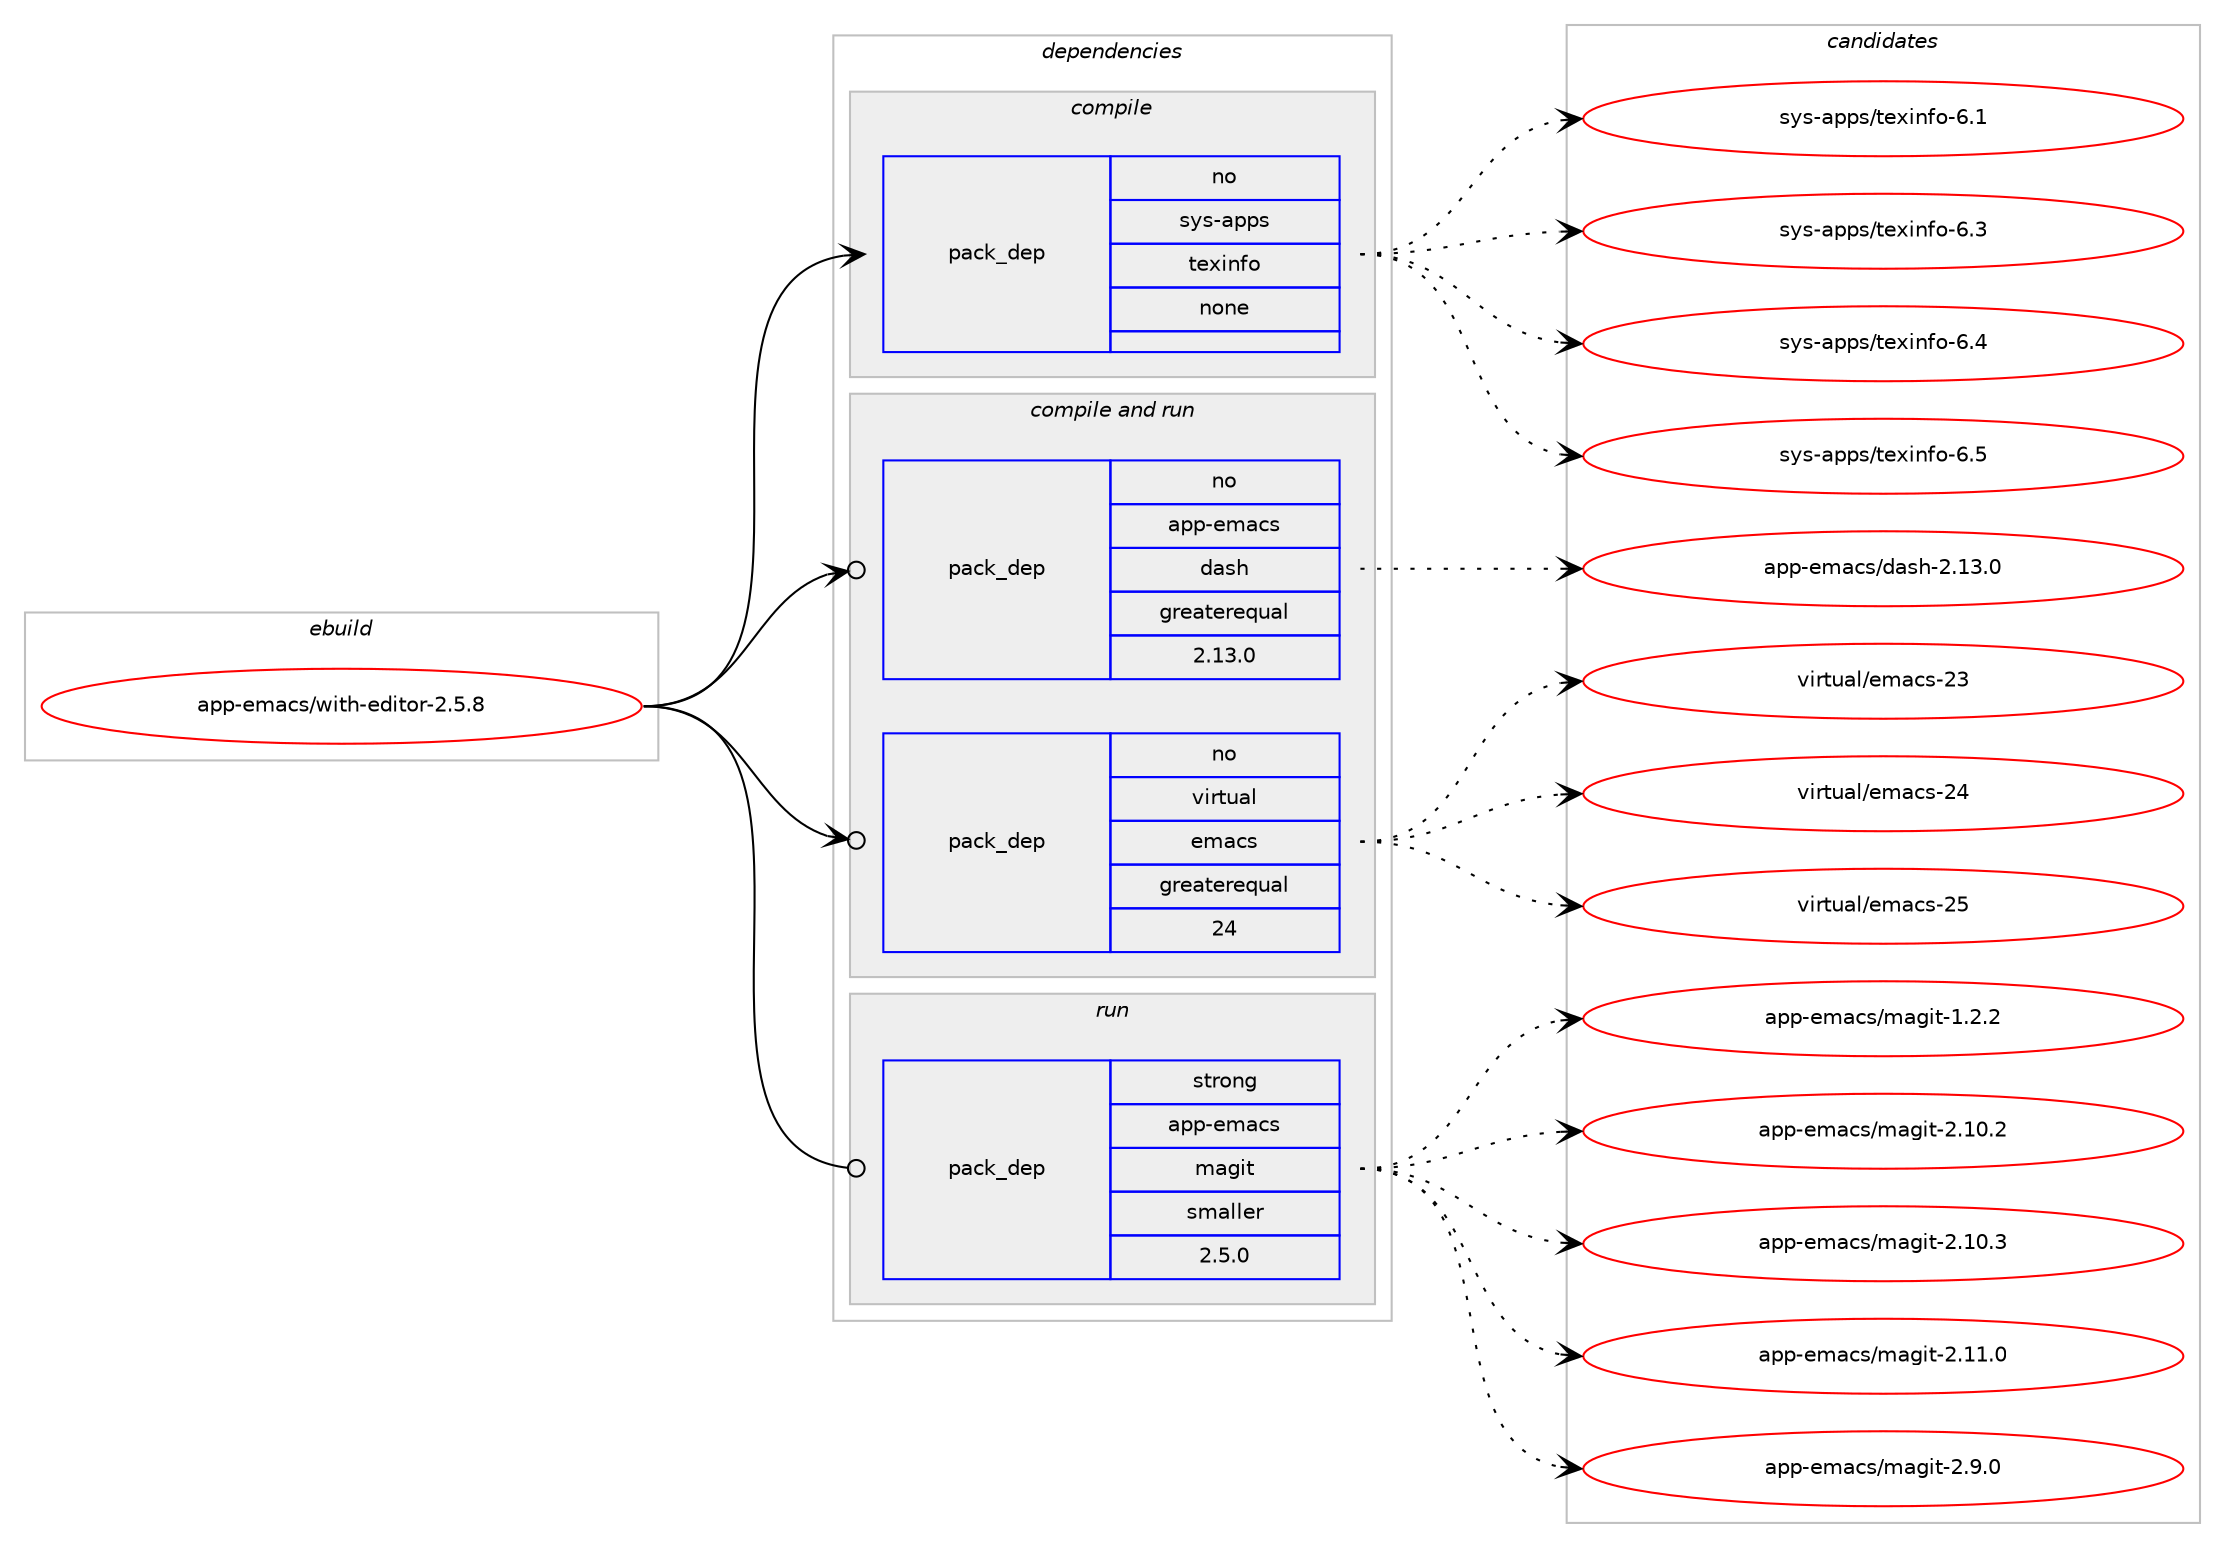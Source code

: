 digraph prolog {

# *************
# Graph options
# *************

newrank=true;
concentrate=true;
compound=true;
graph [rankdir=LR,fontname=Helvetica,fontsize=10,ranksep=1.5];#, ranksep=2.5, nodesep=0.2];
edge  [arrowhead=vee];
node  [fontname=Helvetica,fontsize=10];

# **********
# The ebuild
# **********

subgraph cluster_leftcol {
color=gray;
rank=same;
label=<<i>ebuild</i>>;
id [label="app-emacs/with-editor-2.5.8", color=red, width=4, href="../app-emacs/with-editor-2.5.8.svg"];
}

# ****************
# The dependencies
# ****************

subgraph cluster_midcol {
color=gray;
label=<<i>dependencies</i>>;
subgraph cluster_compile {
fillcolor="#eeeeee";
style=filled;
label=<<i>compile</i>>;
subgraph pack14850 {
dependency20216 [label=<<TABLE BORDER="0" CELLBORDER="1" CELLSPACING="0" CELLPADDING="4" WIDTH="220"><TR><TD ROWSPAN="6" CELLPADDING="30">pack_dep</TD></TR><TR><TD WIDTH="110">no</TD></TR><TR><TD>sys-apps</TD></TR><TR><TD>texinfo</TD></TR><TR><TD>none</TD></TR><TR><TD></TD></TR></TABLE>>, shape=none, color=blue];
}
id:e -> dependency20216:w [weight=20,style="solid",arrowhead="vee"];
}
subgraph cluster_compileandrun {
fillcolor="#eeeeee";
style=filled;
label=<<i>compile and run</i>>;
subgraph pack14851 {
dependency20217 [label=<<TABLE BORDER="0" CELLBORDER="1" CELLSPACING="0" CELLPADDING="4" WIDTH="220"><TR><TD ROWSPAN="6" CELLPADDING="30">pack_dep</TD></TR><TR><TD WIDTH="110">no</TD></TR><TR><TD>app-emacs</TD></TR><TR><TD>dash</TD></TR><TR><TD>greaterequal</TD></TR><TR><TD>2.13.0</TD></TR></TABLE>>, shape=none, color=blue];
}
id:e -> dependency20217:w [weight=20,style="solid",arrowhead="odotvee"];
subgraph pack14852 {
dependency20218 [label=<<TABLE BORDER="0" CELLBORDER="1" CELLSPACING="0" CELLPADDING="4" WIDTH="220"><TR><TD ROWSPAN="6" CELLPADDING="30">pack_dep</TD></TR><TR><TD WIDTH="110">no</TD></TR><TR><TD>virtual</TD></TR><TR><TD>emacs</TD></TR><TR><TD>greaterequal</TD></TR><TR><TD>24</TD></TR></TABLE>>, shape=none, color=blue];
}
id:e -> dependency20218:w [weight=20,style="solid",arrowhead="odotvee"];
}
subgraph cluster_run {
fillcolor="#eeeeee";
style=filled;
label=<<i>run</i>>;
subgraph pack14853 {
dependency20219 [label=<<TABLE BORDER="0" CELLBORDER="1" CELLSPACING="0" CELLPADDING="4" WIDTH="220"><TR><TD ROWSPAN="6" CELLPADDING="30">pack_dep</TD></TR><TR><TD WIDTH="110">strong</TD></TR><TR><TD>app-emacs</TD></TR><TR><TD>magit</TD></TR><TR><TD>smaller</TD></TR><TR><TD>2.5.0</TD></TR></TABLE>>, shape=none, color=blue];
}
id:e -> dependency20219:w [weight=20,style="solid",arrowhead="odot"];
}
}

# **************
# The candidates
# **************

subgraph cluster_choices {
rank=same;
color=gray;
label=<<i>candidates</i>>;

subgraph choice14850 {
color=black;
nodesep=1;
choice11512111545971121121154711610112010511010211145544649 [label="sys-apps/texinfo-6.1", color=red, width=4,href="../sys-apps/texinfo-6.1.svg"];
choice11512111545971121121154711610112010511010211145544651 [label="sys-apps/texinfo-6.3", color=red, width=4,href="../sys-apps/texinfo-6.3.svg"];
choice11512111545971121121154711610112010511010211145544652 [label="sys-apps/texinfo-6.4", color=red, width=4,href="../sys-apps/texinfo-6.4.svg"];
choice11512111545971121121154711610112010511010211145544653 [label="sys-apps/texinfo-6.5", color=red, width=4,href="../sys-apps/texinfo-6.5.svg"];
dependency20216:e -> choice11512111545971121121154711610112010511010211145544649:w [style=dotted,weight="100"];
dependency20216:e -> choice11512111545971121121154711610112010511010211145544651:w [style=dotted,weight="100"];
dependency20216:e -> choice11512111545971121121154711610112010511010211145544652:w [style=dotted,weight="100"];
dependency20216:e -> choice11512111545971121121154711610112010511010211145544653:w [style=dotted,weight="100"];
}
subgraph choice14851 {
color=black;
nodesep=1;
choice97112112451011099799115471009711510445504649514648 [label="app-emacs/dash-2.13.0", color=red, width=4,href="../app-emacs/dash-2.13.0.svg"];
dependency20217:e -> choice97112112451011099799115471009711510445504649514648:w [style=dotted,weight="100"];
}
subgraph choice14852 {
color=black;
nodesep=1;
choice11810511411611797108471011099799115455051 [label="virtual/emacs-23", color=red, width=4,href="../virtual/emacs-23.svg"];
choice11810511411611797108471011099799115455052 [label="virtual/emacs-24", color=red, width=4,href="../virtual/emacs-24.svg"];
choice11810511411611797108471011099799115455053 [label="virtual/emacs-25", color=red, width=4,href="../virtual/emacs-25.svg"];
dependency20218:e -> choice11810511411611797108471011099799115455051:w [style=dotted,weight="100"];
dependency20218:e -> choice11810511411611797108471011099799115455052:w [style=dotted,weight="100"];
dependency20218:e -> choice11810511411611797108471011099799115455053:w [style=dotted,weight="100"];
}
subgraph choice14853 {
color=black;
nodesep=1;
choice971121124510110997991154710997103105116454946504650 [label="app-emacs/magit-1.2.2", color=red, width=4,href="../app-emacs/magit-1.2.2.svg"];
choice97112112451011099799115471099710310511645504649484650 [label="app-emacs/magit-2.10.2", color=red, width=4,href="../app-emacs/magit-2.10.2.svg"];
choice97112112451011099799115471099710310511645504649484651 [label="app-emacs/magit-2.10.3", color=red, width=4,href="../app-emacs/magit-2.10.3.svg"];
choice97112112451011099799115471099710310511645504649494648 [label="app-emacs/magit-2.11.0", color=red, width=4,href="../app-emacs/magit-2.11.0.svg"];
choice971121124510110997991154710997103105116455046574648 [label="app-emacs/magit-2.9.0", color=red, width=4,href="../app-emacs/magit-2.9.0.svg"];
dependency20219:e -> choice971121124510110997991154710997103105116454946504650:w [style=dotted,weight="100"];
dependency20219:e -> choice97112112451011099799115471099710310511645504649484650:w [style=dotted,weight="100"];
dependency20219:e -> choice97112112451011099799115471099710310511645504649484651:w [style=dotted,weight="100"];
dependency20219:e -> choice97112112451011099799115471099710310511645504649494648:w [style=dotted,weight="100"];
dependency20219:e -> choice971121124510110997991154710997103105116455046574648:w [style=dotted,weight="100"];
}
}

}
